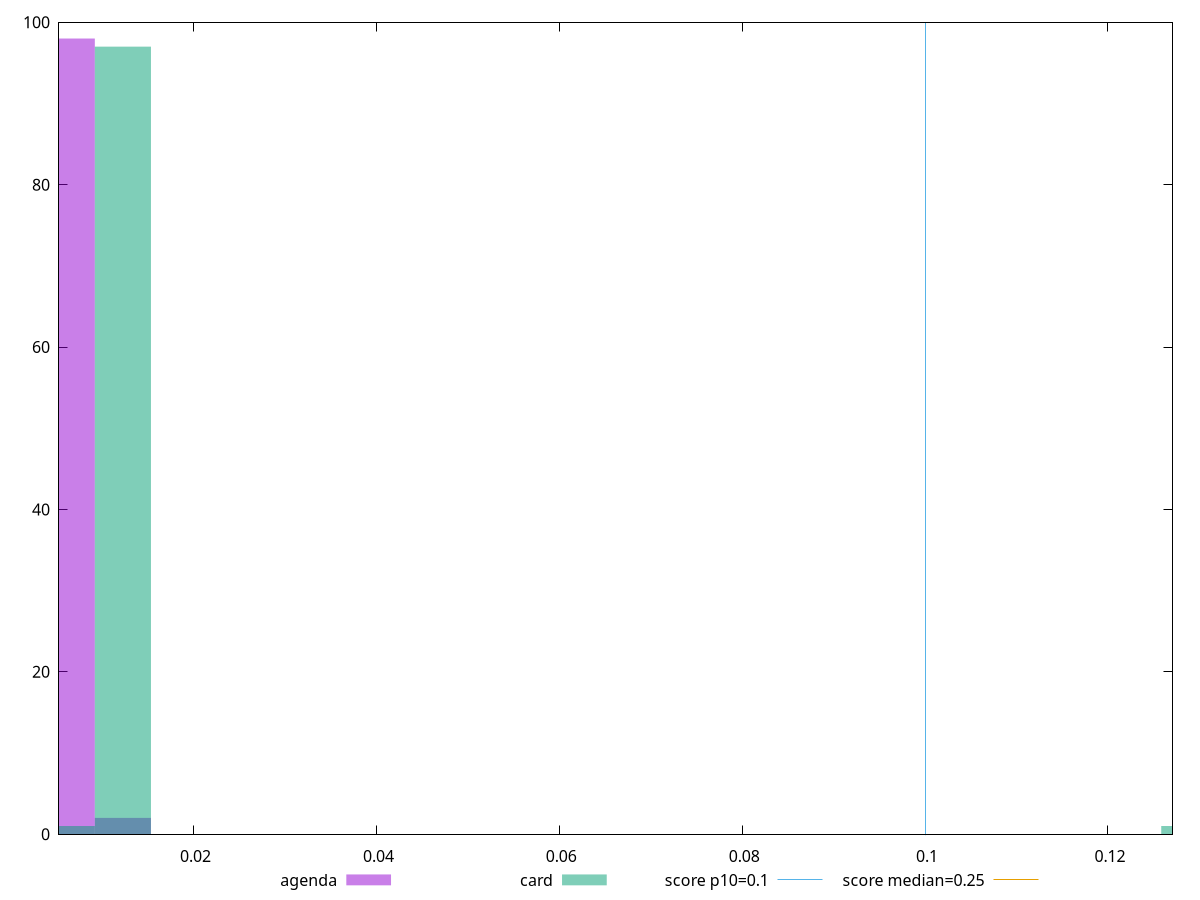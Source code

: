 reset

$agenda <<EOF
0.006138078285898639 98
0.012276156571797278 2
EOF

$card <<EOF
0.012276156571797278 97
0.1288996440038714 1
0.006138078285898639 1
EOF

set key outside below
set boxwidth 0.006138078285898639
set xrange [0.005289688110351562:0.12706176386939155]
set yrange [0:100]
set trange [0:100]
set style fill transparent solid 0.5 noborder

set parametric
set terminal svg size 640, 500 enhanced background rgb 'white'
set output "reports/report_00030_2021-02-24T20-42-31.540Z/cumulative-layout-shift/comparison/histogram/1_vs_2.svg"

plot $agenda title "agenda" with boxes, \
     $card title "card" with boxes, \
     0.1,t title "score p10=0.1", \
     0.25,t title "score median=0.25"

reset
